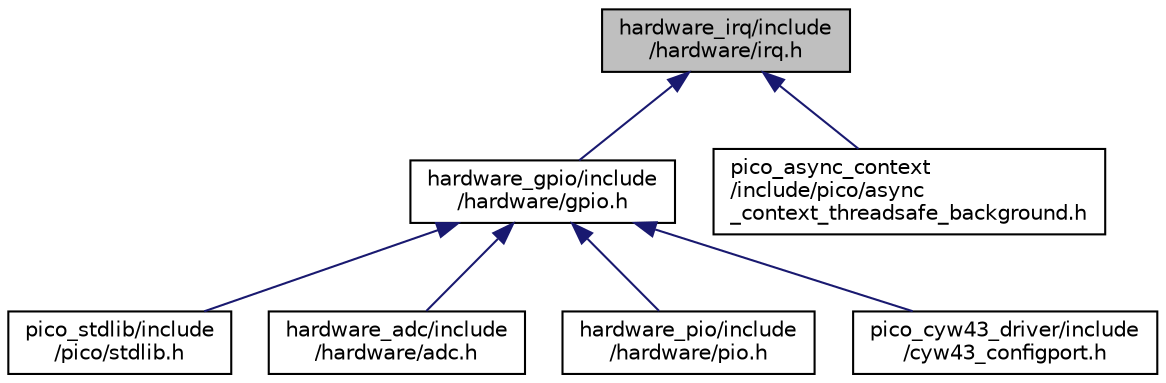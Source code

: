 digraph "hardware_irq/include/hardware/irq.h"
{
 // LATEX_PDF_SIZE
  edge [fontname="Helvetica",fontsize="10",labelfontname="Helvetica",labelfontsize="10"];
  node [fontname="Helvetica",fontsize="10",shape=record];
  Node1 [label="hardware_irq/include\l/hardware/irq.h",height=0.2,width=0.4,color="black", fillcolor="grey75", style="filled", fontcolor="black",tooltip=" "];
  Node1 -> Node2 [dir="back",color="midnightblue",fontsize="10",style="solid",fontname="Helvetica"];
  Node2 [label="hardware_gpio/include\l/hardware/gpio.h",height=0.2,width=0.4,color="black", fillcolor="white", style="filled",URL="$gpio_8h.html",tooltip=" "];
  Node2 -> Node3 [dir="back",color="midnightblue",fontsize="10",style="solid",fontname="Helvetica"];
  Node3 [label="pico_stdlib/include\l/pico/stdlib.h",height=0.2,width=0.4,color="black", fillcolor="white", style="filled",URL="$stdlib_8h.html",tooltip=" "];
  Node2 -> Node4 [dir="back",color="midnightblue",fontsize="10",style="solid",fontname="Helvetica"];
  Node4 [label="hardware_adc/include\l/hardware/adc.h",height=0.2,width=0.4,color="black", fillcolor="white", style="filled",URL="$rp2__common_2hardware__adc_2include_2hardware_2adc_8h.html",tooltip=" "];
  Node2 -> Node5 [dir="back",color="midnightblue",fontsize="10",style="solid",fontname="Helvetica"];
  Node5 [label="hardware_pio/include\l/hardware/pio.h",height=0.2,width=0.4,color="black", fillcolor="white", style="filled",URL="$rp2__common_2hardware__pio_2include_2hardware_2pio_8h.html",tooltip=" "];
  Node2 -> Node6 [dir="back",color="midnightblue",fontsize="10",style="solid",fontname="Helvetica"];
  Node6 [label="pico_cyw43_driver/include\l/cyw43_configport.h",height=0.2,width=0.4,color="black", fillcolor="white", style="filled",URL="$cyw43__configport_8h_source.html",tooltip=" "];
  Node1 -> Node7 [dir="back",color="midnightblue",fontsize="10",style="solid",fontname="Helvetica"];
  Node7 [label="pico_async_context\l/include/pico/async\l_context_threadsafe_background.h",height=0.2,width=0.4,color="black", fillcolor="white", style="filled",URL="$async__context__threadsafe__background_8h_source.html",tooltip=" "];
}
